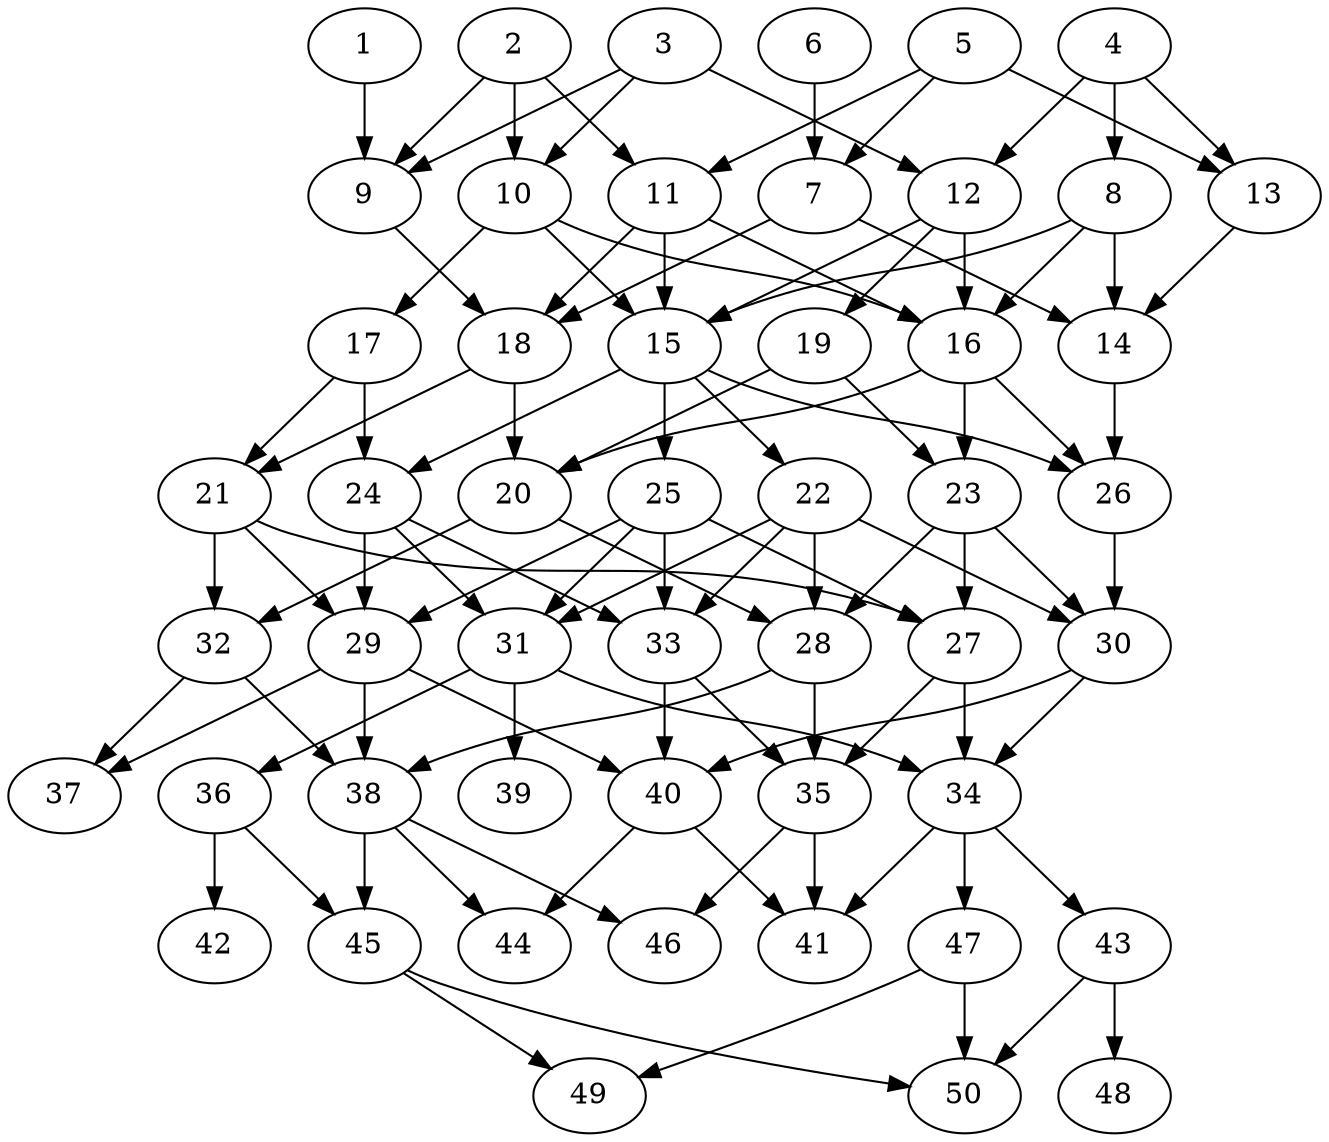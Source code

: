 // DAG automatically generated by daggen at Thu Oct  3 14:07:57 2019
// ./daggen --dot -n 50 --ccr 0.3 --fat 0.5 --regular 0.9 --density 0.5 --mindata 5242880 --maxdata 52428800 
digraph G {
  1 [size="71659520", alpha="0.14", expect_size="21497856"] 
  1 -> 9 [size ="21497856"]
  2 [size="49117867", alpha="0.08", expect_size="14735360"] 
  2 -> 9 [size ="14735360"]
  2 -> 10 [size ="14735360"]
  2 -> 11 [size ="14735360"]
  3 [size="171427840", alpha="0.16", expect_size="51428352"] 
  3 -> 9 [size ="51428352"]
  3 -> 10 [size ="51428352"]
  3 -> 12 [size ="51428352"]
  4 [size="105949867", alpha="0.12", expect_size="31784960"] 
  4 -> 8 [size ="31784960"]
  4 -> 12 [size ="31784960"]
  4 -> 13 [size ="31784960"]
  5 [size="147787093", alpha="0.16", expect_size="44336128"] 
  5 -> 7 [size ="44336128"]
  5 -> 11 [size ="44336128"]
  5 -> 13 [size ="44336128"]
  6 [size="161163947", alpha="0.03", expect_size="48349184"] 
  6 -> 7 [size ="48349184"]
  7 [size="153197227", alpha="0.08", expect_size="45959168"] 
  7 -> 14 [size ="45959168"]
  7 -> 18 [size ="45959168"]
  8 [size="98669227", alpha="0.16", expect_size="29600768"] 
  8 -> 14 [size ="29600768"]
  8 -> 15 [size ="29600768"]
  8 -> 16 [size ="29600768"]
  9 [size="97440427", alpha="0.13", expect_size="29232128"] 
  9 -> 18 [size ="29232128"]
  10 [size="95993173", alpha="0.06", expect_size="28797952"] 
  10 -> 15 [size ="28797952"]
  10 -> 16 [size ="28797952"]
  10 -> 17 [size ="28797952"]
  11 [size="171281067", alpha="0.20", expect_size="51384320"] 
  11 -> 15 [size ="51384320"]
  11 -> 16 [size ="51384320"]
  11 -> 18 [size ="51384320"]
  12 [size="122719573", alpha="0.17", expect_size="36815872"] 
  12 -> 15 [size ="36815872"]
  12 -> 16 [size ="36815872"]
  12 -> 19 [size ="36815872"]
  13 [size="30515200", alpha="0.04", expect_size="9154560"] 
  13 -> 14 [size ="9154560"]
  14 [size="152616960", alpha="0.10", expect_size="45785088"] 
  14 -> 26 [size ="45785088"]
  15 [size="88483840", alpha="0.08", expect_size="26545152"] 
  15 -> 22 [size ="26545152"]
  15 -> 24 [size ="26545152"]
  15 -> 25 [size ="26545152"]
  15 -> 26 [size ="26545152"]
  16 [size="56231253", alpha="0.10", expect_size="16869376"] 
  16 -> 20 [size ="16869376"]
  16 -> 23 [size ="16869376"]
  16 -> 26 [size ="16869376"]
  17 [size="79578453", alpha="0.00", expect_size="23873536"] 
  17 -> 21 [size ="23873536"]
  17 -> 24 [size ="23873536"]
  18 [size="145322667", alpha="0.14", expect_size="43596800"] 
  18 -> 20 [size ="43596800"]
  18 -> 21 [size ="43596800"]
  19 [size="114138453", alpha="0.13", expect_size="34241536"] 
  19 -> 20 [size ="34241536"]
  19 -> 23 [size ="34241536"]
  20 [size="59112107", alpha="0.05", expect_size="17733632"] 
  20 -> 28 [size ="17733632"]
  20 -> 32 [size ="17733632"]
  21 [size="104161280", alpha="0.05", expect_size="31248384"] 
  21 -> 27 [size ="31248384"]
  21 -> 29 [size ="31248384"]
  21 -> 32 [size ="31248384"]
  22 [size="103325013", alpha="0.08", expect_size="30997504"] 
  22 -> 28 [size ="30997504"]
  22 -> 30 [size ="30997504"]
  22 -> 31 [size ="30997504"]
  22 -> 33 [size ="30997504"]
  23 [size="83435520", alpha="0.11", expect_size="25030656"] 
  23 -> 27 [size ="25030656"]
  23 -> 28 [size ="25030656"]
  23 -> 30 [size ="25030656"]
  24 [size="112882347", alpha="0.06", expect_size="33864704"] 
  24 -> 29 [size ="33864704"]
  24 -> 31 [size ="33864704"]
  24 -> 33 [size ="33864704"]
  25 [size="31389013", alpha="0.16", expect_size="9416704"] 
  25 -> 27 [size ="9416704"]
  25 -> 29 [size ="9416704"]
  25 -> 31 [size ="9416704"]
  25 -> 33 [size ="9416704"]
  26 [size="95682560", alpha="0.05", expect_size="28704768"] 
  26 -> 30 [size ="28704768"]
  27 [size="171550720", alpha="0.12", expect_size="51465216"] 
  27 -> 34 [size ="51465216"]
  27 -> 35 [size ="51465216"]
  28 [size="172240213", alpha="0.09", expect_size="51672064"] 
  28 -> 35 [size ="51672064"]
  28 -> 38 [size ="51672064"]
  29 [size="127948800", alpha="0.15", expect_size="38384640"] 
  29 -> 37 [size ="38384640"]
  29 -> 38 [size ="38384640"]
  29 -> 40 [size ="38384640"]
  30 [size="71755093", alpha="0.12", expect_size="21526528"] 
  30 -> 34 [size ="21526528"]
  30 -> 40 [size ="21526528"]
  31 [size="114090667", alpha="0.09", expect_size="34227200"] 
  31 -> 34 [size ="34227200"]
  31 -> 36 [size ="34227200"]
  31 -> 39 [size ="34227200"]
  32 [size="151859200", alpha="0.18", expect_size="45557760"] 
  32 -> 37 [size ="45557760"]
  32 -> 38 [size ="45557760"]
  33 [size="59412480", alpha="0.10", expect_size="17823744"] 
  33 -> 35 [size ="17823744"]
  33 -> 40 [size ="17823744"]
  34 [size="147998720", alpha="0.19", expect_size="44399616"] 
  34 -> 41 [size ="44399616"]
  34 -> 43 [size ="44399616"]
  34 -> 47 [size ="44399616"]
  35 [size="34225493", alpha="0.16", expect_size="10267648"] 
  35 -> 41 [size ="10267648"]
  35 -> 46 [size ="10267648"]
  36 [size="162979840", alpha="0.19", expect_size="48893952"] 
  36 -> 42 [size ="48893952"]
  36 -> 45 [size ="48893952"]
  37 [size="48814080", alpha="0.09", expect_size="14644224"] 
  38 [size="142015147", alpha="0.16", expect_size="42604544"] 
  38 -> 44 [size ="42604544"]
  38 -> 45 [size ="42604544"]
  38 -> 46 [size ="42604544"]
  39 [size="51920213", alpha="0.15", expect_size="15576064"] 
  40 [size="173073067", alpha="0.19", expect_size="51921920"] 
  40 -> 41 [size ="51921920"]
  40 -> 44 [size ="51921920"]
  41 [size="112131413", alpha="0.15", expect_size="33639424"] 
  42 [size="22900053", alpha="0.01", expect_size="6870016"] 
  43 [size="167915520", alpha="0.16", expect_size="50374656"] 
  43 -> 48 [size ="50374656"]
  43 -> 50 [size ="50374656"]
  44 [size="88350720", alpha="0.02", expect_size="26505216"] 
  45 [size="76639573", alpha="0.11", expect_size="22991872"] 
  45 -> 49 [size ="22991872"]
  45 -> 50 [size ="22991872"]
  46 [size="46506667", alpha="0.09", expect_size="13952000"] 
  47 [size="36703573", alpha="0.08", expect_size="11011072"] 
  47 -> 49 [size ="11011072"]
  47 -> 50 [size ="11011072"]
  48 [size="109332480", alpha="0.05", expect_size="32799744"] 
  49 [size="77670400", alpha="0.17", expect_size="23301120"] 
  50 [size="38376107", alpha="0.16", expect_size="11512832"] 
}

